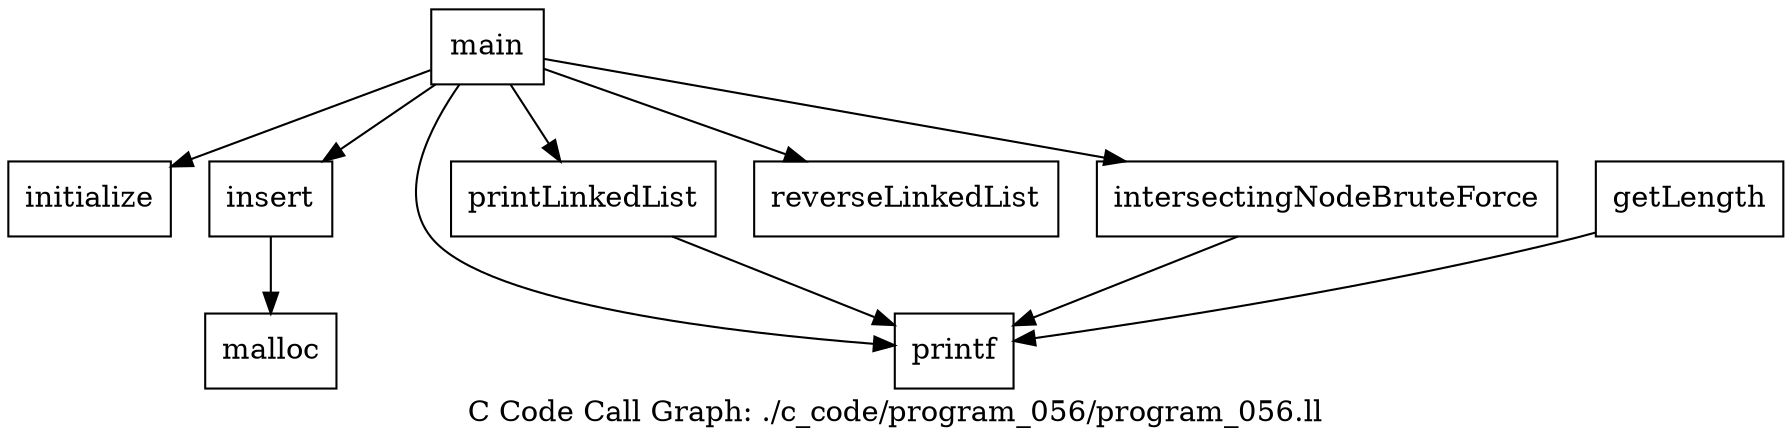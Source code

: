 digraph "C Code Call Graph: ./c_code/program_056/program_056.ll" {
	label="C Code Call Graph: ./c_code/program_056/program_056.ll";

	Node0x5588f935cfb0 [shape=record,label="{initialize}"];
	Node0x5588f9361010 [shape=record,label="{insert}"];
	Node0x5588f9361010 -> Node0x5588f934e610;
	Node0x5588f934e610 [shape=record,label="{malloc}"];
	Node0x5588f9350c10 [shape=record,label="{getLength}"];
	Node0x5588f9350c10 -> Node0x5588f9350c90;
	Node0x5588f9350c90 [shape=record,label="{printf}"];
	Node0x5588f935e190 [shape=record,label="{printLinkedList}"];
	Node0x5588f935e190 -> Node0x5588f9350c90;
	Node0x5588f934f740 [shape=record,label="{reverseLinkedList}"];
	Node0x5588f934f7c0 [shape=record,label="{intersectingNodeBruteForce}"];
	Node0x5588f934f7c0 -> Node0x5588f9350c90;
	Node0x5588f934f840 [shape=record,label="{main}"];
	Node0x5588f934f840 -> Node0x5588f935cfb0;
	Node0x5588f934f840 -> Node0x5588f9361010;
	Node0x5588f934f840 -> Node0x5588f9350c90;
	Node0x5588f934f840 -> Node0x5588f934f7c0;
	Node0x5588f934f840 -> Node0x5588f935e190;
	Node0x5588f934f840 -> Node0x5588f934f740;
}
